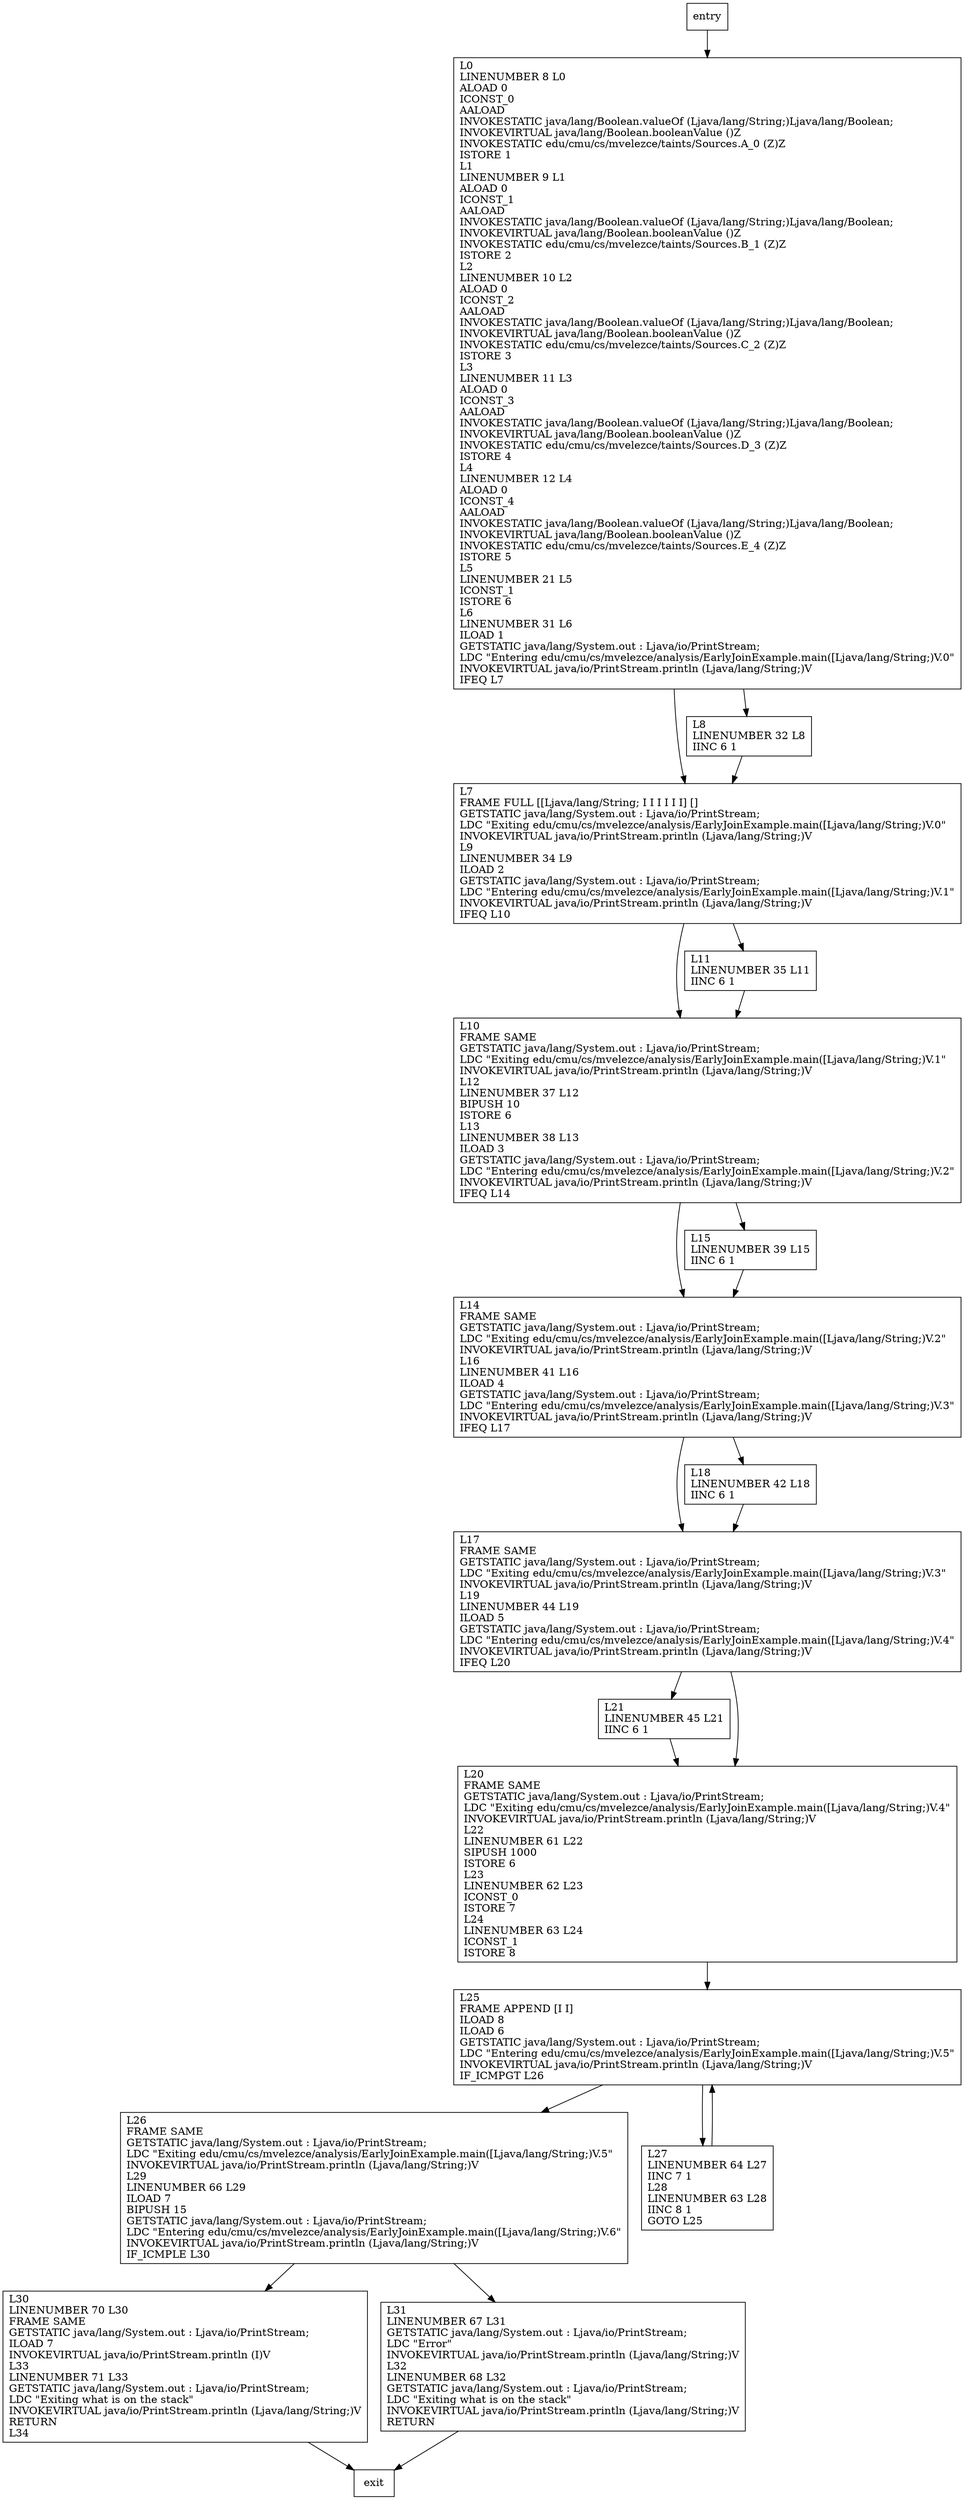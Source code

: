 digraph main {
node [shape=record];
1484649444 [label="L0\lLINENUMBER 8 L0\lALOAD 0\lICONST_0\lAALOAD\lINVOKESTATIC java/lang/Boolean.valueOf (Ljava/lang/String;)Ljava/lang/Boolean;\lINVOKEVIRTUAL java/lang/Boolean.booleanValue ()Z\lINVOKESTATIC edu/cmu/cs/mvelezce/taints/Sources.A_0 (Z)Z\lISTORE 1\lL1\lLINENUMBER 9 L1\lALOAD 0\lICONST_1\lAALOAD\lINVOKESTATIC java/lang/Boolean.valueOf (Ljava/lang/String;)Ljava/lang/Boolean;\lINVOKEVIRTUAL java/lang/Boolean.booleanValue ()Z\lINVOKESTATIC edu/cmu/cs/mvelezce/taints/Sources.B_1 (Z)Z\lISTORE 2\lL2\lLINENUMBER 10 L2\lALOAD 0\lICONST_2\lAALOAD\lINVOKESTATIC java/lang/Boolean.valueOf (Ljava/lang/String;)Ljava/lang/Boolean;\lINVOKEVIRTUAL java/lang/Boolean.booleanValue ()Z\lINVOKESTATIC edu/cmu/cs/mvelezce/taints/Sources.C_2 (Z)Z\lISTORE 3\lL3\lLINENUMBER 11 L3\lALOAD 0\lICONST_3\lAALOAD\lINVOKESTATIC java/lang/Boolean.valueOf (Ljava/lang/String;)Ljava/lang/Boolean;\lINVOKEVIRTUAL java/lang/Boolean.booleanValue ()Z\lINVOKESTATIC edu/cmu/cs/mvelezce/taints/Sources.D_3 (Z)Z\lISTORE 4\lL4\lLINENUMBER 12 L4\lALOAD 0\lICONST_4\lAALOAD\lINVOKESTATIC java/lang/Boolean.valueOf (Ljava/lang/String;)Ljava/lang/Boolean;\lINVOKEVIRTUAL java/lang/Boolean.booleanValue ()Z\lINVOKESTATIC edu/cmu/cs/mvelezce/taints/Sources.E_4 (Z)Z\lISTORE 5\lL5\lLINENUMBER 21 L5\lICONST_1\lISTORE 6\lL6\lLINENUMBER 31 L6\lILOAD 1\lGETSTATIC java/lang/System.out : Ljava/io/PrintStream;\lLDC \"Entering edu/cmu/cs/mvelezce/analysis/EarlyJoinExample.main([Ljava/lang/String;)V.0\"\lINVOKEVIRTUAL java/io/PrintStream.println (Ljava/lang/String;)V\lIFEQ L7\l"];
1643219351 [label="L30\lLINENUMBER 70 L30\lFRAME SAME\lGETSTATIC java/lang/System.out : Ljava/io/PrintStream;\lILOAD 7\lINVOKEVIRTUAL java/io/PrintStream.println (I)V\lL33\lLINENUMBER 71 L33\lGETSTATIC java/lang/System.out : Ljava/io/PrintStream;\lLDC \"Exiting what is on the stack\"\lINVOKEVIRTUAL java/io/PrintStream.println (Ljava/lang/String;)V\lRETURN\lL34\l"];
253427819 [label="L14\lFRAME SAME\lGETSTATIC java/lang/System.out : Ljava/io/PrintStream;\lLDC \"Exiting edu/cmu/cs/mvelezce/analysis/EarlyJoinExample.main([Ljava/lang/String;)V.2\"\lINVOKEVIRTUAL java/io/PrintStream.println (Ljava/lang/String;)V\lL16\lLINENUMBER 41 L16\lILOAD 4\lGETSTATIC java/lang/System.out : Ljava/io/PrintStream;\lLDC \"Entering edu/cmu/cs/mvelezce/analysis/EarlyJoinExample.main([Ljava/lang/String;)V.3\"\lINVOKEVIRTUAL java/io/PrintStream.println (Ljava/lang/String;)V\lIFEQ L17\l"];
1280580352 [label="L26\lFRAME SAME\lGETSTATIC java/lang/System.out : Ljava/io/PrintStream;\lLDC \"Exiting edu/cmu/cs/mvelezce/analysis/EarlyJoinExample.main([Ljava/lang/String;)V.5\"\lINVOKEVIRTUAL java/io/PrintStream.println (Ljava/lang/String;)V\lL29\lLINENUMBER 66 L29\lILOAD 7\lBIPUSH 15\lGETSTATIC java/lang/System.out : Ljava/io/PrintStream;\lLDC \"Entering edu/cmu/cs/mvelezce/analysis/EarlyJoinExample.main([Ljava/lang/String;)V.6\"\lINVOKEVIRTUAL java/io/PrintStream.println (Ljava/lang/String;)V\lIF_ICMPLE L30\l"];
1688975639 [label="L7\lFRAME FULL [[Ljava/lang/String; I I I I I I] []\lGETSTATIC java/lang/System.out : Ljava/io/PrintStream;\lLDC \"Exiting edu/cmu/cs/mvelezce/analysis/EarlyJoinExample.main([Ljava/lang/String;)V.0\"\lINVOKEVIRTUAL java/io/PrintStream.println (Ljava/lang/String;)V\lL9\lLINENUMBER 34 L9\lILOAD 2\lGETSTATIC java/lang/System.out : Ljava/io/PrintStream;\lLDC \"Entering edu/cmu/cs/mvelezce/analysis/EarlyJoinExample.main([Ljava/lang/String;)V.1\"\lINVOKEVIRTUAL java/io/PrintStream.println (Ljava/lang/String;)V\lIFEQ L10\l"];
1750690194 [label="L10\lFRAME SAME\lGETSTATIC java/lang/System.out : Ljava/io/PrintStream;\lLDC \"Exiting edu/cmu/cs/mvelezce/analysis/EarlyJoinExample.main([Ljava/lang/String;)V.1\"\lINVOKEVIRTUAL java/io/PrintStream.println (Ljava/lang/String;)V\lL12\lLINENUMBER 37 L12\lBIPUSH 10\lISTORE 6\lL13\lLINENUMBER 38 L13\lILOAD 3\lGETSTATIC java/lang/System.out : Ljava/io/PrintStream;\lLDC \"Entering edu/cmu/cs/mvelezce/analysis/EarlyJoinExample.main([Ljava/lang/String;)V.2\"\lINVOKEVIRTUAL java/io/PrintStream.println (Ljava/lang/String;)V\lIFEQ L14\l"];
1430554384 [label="L31\lLINENUMBER 67 L31\lGETSTATIC java/lang/System.out : Ljava/io/PrintStream;\lLDC \"Error\"\lINVOKEVIRTUAL java/io/PrintStream.println (Ljava/lang/String;)V\lL32\lLINENUMBER 68 L32\lGETSTATIC java/lang/System.out : Ljava/io/PrintStream;\lLDC \"Exiting what is on the stack\"\lINVOKEVIRTUAL java/io/PrintStream.println (Ljava/lang/String;)V\lRETURN\l"];
288488701 [label="L17\lFRAME SAME\lGETSTATIC java/lang/System.out : Ljava/io/PrintStream;\lLDC \"Exiting edu/cmu/cs/mvelezce/analysis/EarlyJoinExample.main([Ljava/lang/String;)V.3\"\lINVOKEVIRTUAL java/io/PrintStream.println (Ljava/lang/String;)V\lL19\lLINENUMBER 44 L19\lILOAD 5\lGETSTATIC java/lang/System.out : Ljava/io/PrintStream;\lLDC \"Entering edu/cmu/cs/mvelezce/analysis/EarlyJoinExample.main([Ljava/lang/String;)V.4\"\lINVOKEVIRTUAL java/io/PrintStream.println (Ljava/lang/String;)V\lIFEQ L20\l"];
295560847 [label="L21\lLINENUMBER 45 L21\lIINC 6 1\l"];
1386009530 [label="L25\lFRAME APPEND [I I]\lILOAD 8\lILOAD 6\lGETSTATIC java/lang/System.out : Ljava/io/PrintStream;\lLDC \"Entering edu/cmu/cs/mvelezce/analysis/EarlyJoinExample.main([Ljava/lang/String;)V.5\"\lINVOKEVIRTUAL java/io/PrintStream.println (Ljava/lang/String;)V\lIF_ICMPGT L26\l"];
1376220284 [label="L8\lLINENUMBER 32 L8\lIINC 6 1\l"];
1188216422 [label="L20\lFRAME SAME\lGETSTATIC java/lang/System.out : Ljava/io/PrintStream;\lLDC \"Exiting edu/cmu/cs/mvelezce/analysis/EarlyJoinExample.main([Ljava/lang/String;)V.4\"\lINVOKEVIRTUAL java/io/PrintStream.println (Ljava/lang/String;)V\lL22\lLINENUMBER 61 L22\lSIPUSH 1000\lISTORE 6\lL23\lLINENUMBER 62 L23\lICONST_0\lISTORE 7\lL24\lLINENUMBER 63 L24\lICONST_1\lISTORE 8\l"];
1594639790 [label="L11\lLINENUMBER 35 L11\lIINC 6 1\l"];
1725312089 [label="L15\lLINENUMBER 39 L15\lIINC 6 1\l"];
741211619 [label="L18\lLINENUMBER 42 L18\lIINC 6 1\l"];
522632546 [label="L27\lLINENUMBER 64 L27\lIINC 7 1\lL28\lLINENUMBER 63 L28\lIINC 8 1\lGOTO L25\l"];
entry;
exit;
1484649444 -> 1376220284;
1484649444 -> 1688975639;
1643219351 -> exit;
253427819 -> 288488701;
253427819 -> 741211619;
1280580352 -> 1643219351;
1280580352 -> 1430554384;
1688975639 -> 1750690194;
1688975639 -> 1594639790;
1750690194 -> 253427819;
1750690194 -> 1725312089;
1430554384 -> exit;
entry -> 1484649444;
288488701 -> 295560847;
288488701 -> 1188216422;
295560847 -> 1188216422;
1386009530 -> 1280580352;
1386009530 -> 522632546;
1376220284 -> 1688975639;
1188216422 -> 1386009530;
1594639790 -> 1750690194;
1725312089 -> 253427819;
741211619 -> 288488701;
522632546 -> 1386009530;
}
